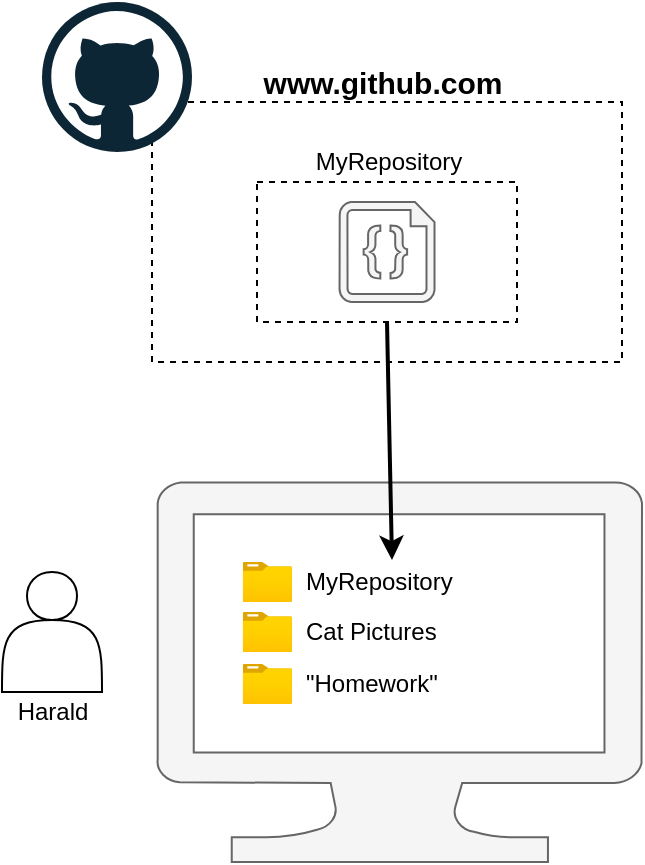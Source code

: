<mxfile version="13.9.9" type="device"><diagram id="mLELTkrEshZycUNj00M1" name="Seite-1"><mxGraphModel dx="1086" dy="966" grid="1" gridSize="10" guides="1" tooltips="1" connect="1" arrows="1" fold="1" page="1" pageScale="1" pageWidth="827" pageHeight="1169" math="0" shadow="0"><root><mxCell id="0"/><mxCell id="1" parent="0"/><mxCell id="-d9JRJhbnOVixZgjBbmk-2" value="" style="rounded=0;whiteSpace=wrap;html=1;dashed=1;fillColor=none;" parent="1" vertex="1"><mxGeometry x="245" y="130" width="235" height="130" as="geometry"/></mxCell><mxCell id="D0kMnF_bHYAbsYn5BUN5-1" value="" style="shape=actor;whiteSpace=wrap;html=1;" parent="1" vertex="1"><mxGeometry x="170" y="365" width="50" height="60" as="geometry"/></mxCell><mxCell id="D0kMnF_bHYAbsYn5BUN5-5" value="Harald" style="text;html=1;align=center;verticalAlign=middle;resizable=0;points=[];autosize=1;" parent="1" vertex="1"><mxGeometry x="170" y="425" width="50" height="20" as="geometry"/></mxCell><mxCell id="-d9JRJhbnOVixZgjBbmk-1" value="" style="dashed=0;outlineConnect=0;html=1;align=center;labelPosition=center;verticalLabelPosition=bottom;verticalAlign=top;shape=mxgraph.weblogos.github;strokeColor=#F19C99;fillColor=#82B366;" parent="1" vertex="1"><mxGeometry x="190" y="80" width="75" height="75" as="geometry"/></mxCell><mxCell id="-d9JRJhbnOVixZgjBbmk-3" value="www.github.com" style="text;html=1;align=center;verticalAlign=middle;resizable=0;points=[];autosize=1;fontStyle=1;fontSize=15;" parent="1" vertex="1"><mxGeometry x="295" y="110" width="130" height="20" as="geometry"/></mxCell><mxCell id="gPUfP--qa3M-duE1TH1F-1" value="MyRepository" style="text;html=1;align=center;verticalAlign=middle;resizable=0;points=[];autosize=1;" vertex="1" parent="1"><mxGeometry x="317.5" y="150" width="90" height="20" as="geometry"/></mxCell><mxCell id="gPUfP--qa3M-duE1TH1F-2" value="" style="rounded=0;whiteSpace=wrap;html=1;dashed=1;fillColor=none;" vertex="1" parent="1"><mxGeometry x="297.5" y="170" width="130" height="70" as="geometry"/></mxCell><mxCell id="gPUfP--qa3M-duE1TH1F-3" value="" style="verticalLabelPosition=bottom;html=1;verticalAlign=top;align=center;strokeColor=#666666;fillColor=#f5f5f5;shape=mxgraph.azure.code_file;pointerEvents=1;fontColor=#333333;" vertex="1" parent="1"><mxGeometry x="338.75" y="180" width="47.5" height="50" as="geometry"/></mxCell><mxCell id="gPUfP--qa3M-duE1TH1F-4" value="" style="verticalLabelPosition=bottom;html=1;verticalAlign=top;align=center;shape=mxgraph.azure.computer;pointerEvents=1;fillColor=#f5f5f5;strokeColor=#666666;fontColor=#333333;" vertex="1" parent="1"><mxGeometry x="247.5" y="320" width="242.5" height="190" as="geometry"/></mxCell><mxCell id="gPUfP--qa3M-duE1TH1F-5" value="" style="endArrow=classic;html=1;exitX=0.5;exitY=1;exitDx=0;exitDy=0;entryX=0.5;entryY=-0.05;entryDx=0;entryDy=0;entryPerimeter=0;strokeWidth=2;" edge="1" parent="1" source="gPUfP--qa3M-duE1TH1F-2" target="gPUfP--qa3M-duE1TH1F-11"><mxGeometry width="50" height="50" relative="1" as="geometry"><mxPoint x="360" y="320" as="sourcePoint"/><mxPoint x="380" y="330" as="targetPoint"/></mxGeometry></mxCell><mxCell id="gPUfP--qa3M-duE1TH1F-6" value="" style="aspect=fixed;html=1;points=[];align=center;image;fontSize=12;image=img/lib/azure2/general/Folder_Blank.svg;" vertex="1" parent="1"><mxGeometry x="290.36" y="411" width="24.64" height="20" as="geometry"/></mxCell><mxCell id="gPUfP--qa3M-duE1TH1F-9" value="&quot;Homework&quot;" style="text;html=1;align=left;verticalAlign=middle;resizable=0;points=[];autosize=1;" vertex="1" parent="1"><mxGeometry x="320" y="411" width="80" height="20" as="geometry"/></mxCell><mxCell id="gPUfP--qa3M-duE1TH1F-10" value="" style="aspect=fixed;html=1;points=[];align=center;image;fontSize=12;image=img/lib/azure2/general/Folder_Blank.svg;" vertex="1" parent="1"><mxGeometry x="290.36" y="360" width="24.64" height="20" as="geometry"/></mxCell><mxCell id="gPUfP--qa3M-duE1TH1F-11" value="MyRepository" style="text;html=1;align=left;verticalAlign=middle;resizable=0;points=[];autosize=1;" vertex="1" parent="1"><mxGeometry x="320" y="360" width="90" height="20" as="geometry"/></mxCell><mxCell id="gPUfP--qa3M-duE1TH1F-12" value="" style="aspect=fixed;html=1;points=[];align=center;image;fontSize=12;image=img/lib/azure2/general/Folder_Blank.svg;" vertex="1" parent="1"><mxGeometry x="290.36" y="385" width="24.64" height="20" as="geometry"/></mxCell><mxCell id="gPUfP--qa3M-duE1TH1F-13" value="Cat Pictures" style="text;html=1;align=left;verticalAlign=middle;resizable=0;points=[];autosize=1;" vertex="1" parent="1"><mxGeometry x="320" y="385" width="80" height="20" as="geometry"/></mxCell></root></mxGraphModel></diagram></mxfile>